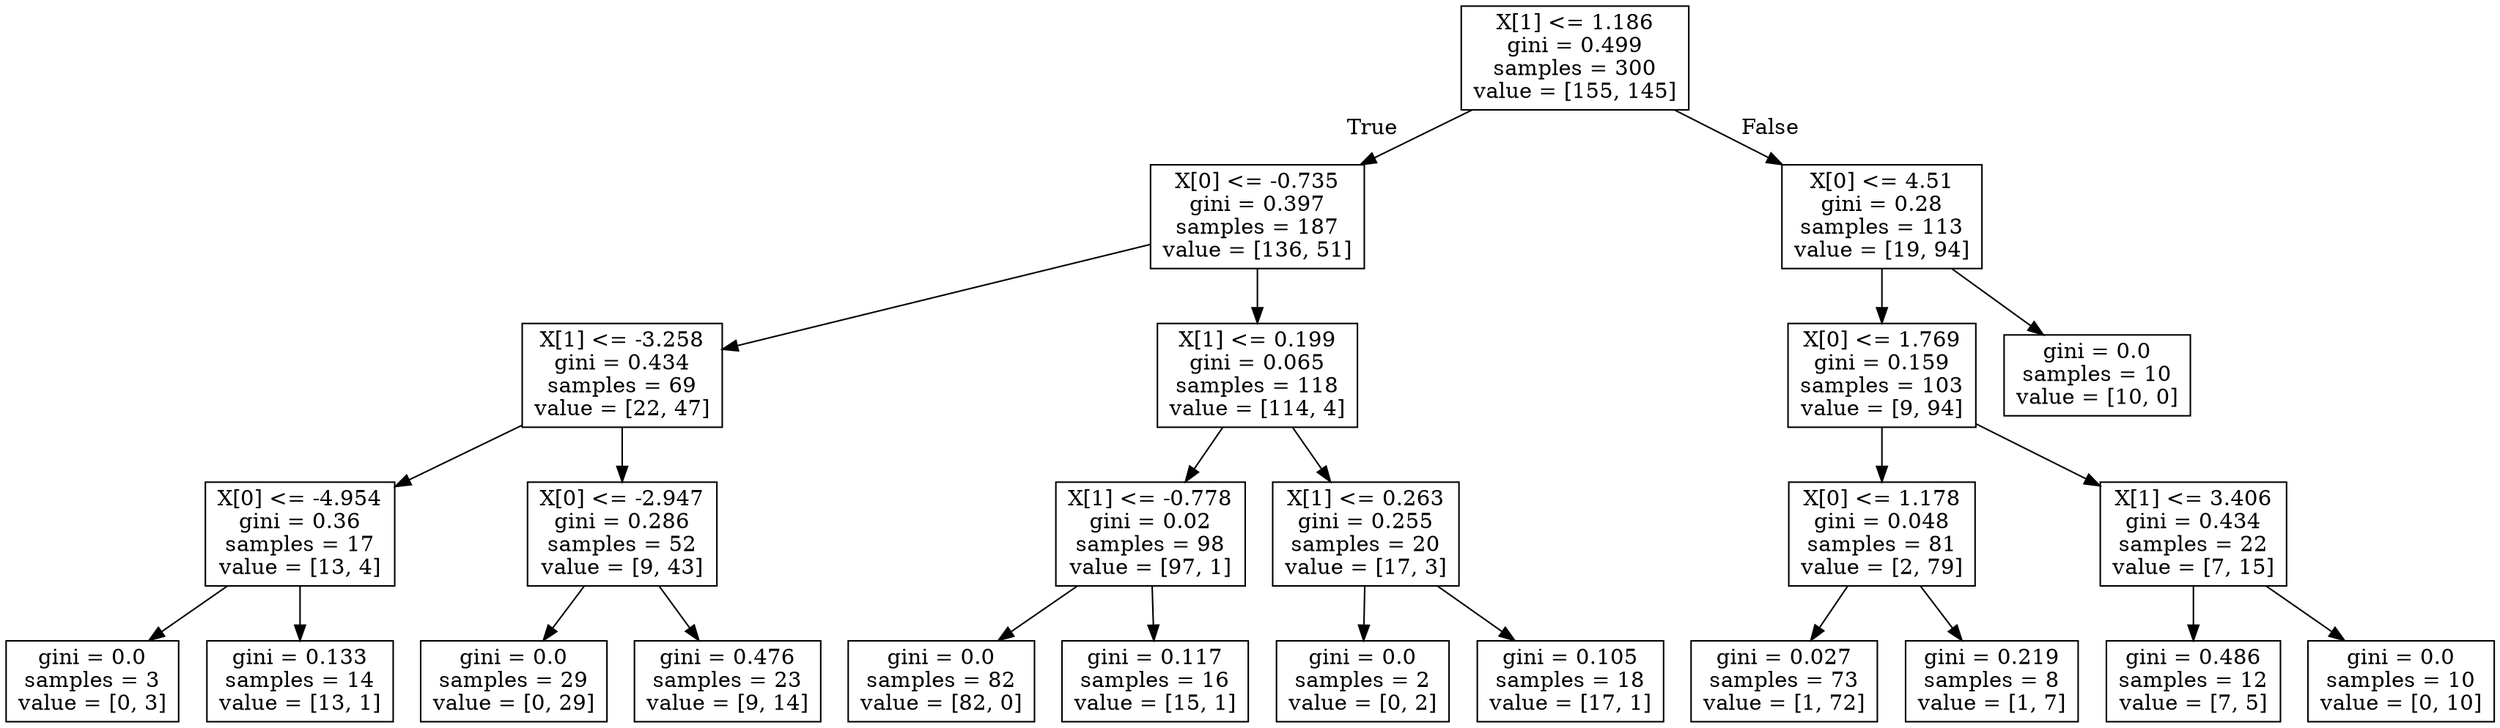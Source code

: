 digraph Tree {
node [shape=box] ;
0 [label="X[1] <= 1.186\ngini = 0.499\nsamples = 300\nvalue = [155, 145]"] ;
1 [label="X[0] <= -0.735\ngini = 0.397\nsamples = 187\nvalue = [136, 51]"] ;
0 -> 1 [labeldistance=2.5, labelangle=45, headlabel="True"] ;
2 [label="X[1] <= -3.258\ngini = 0.434\nsamples = 69\nvalue = [22, 47]"] ;
1 -> 2 ;
3 [label="X[0] <= -4.954\ngini = 0.36\nsamples = 17\nvalue = [13, 4]"] ;
2 -> 3 ;
4 [label="gini = 0.0\nsamples = 3\nvalue = [0, 3]"] ;
3 -> 4 ;
5 [label="gini = 0.133\nsamples = 14\nvalue = [13, 1]"] ;
3 -> 5 ;
6 [label="X[0] <= -2.947\ngini = 0.286\nsamples = 52\nvalue = [9, 43]"] ;
2 -> 6 ;
7 [label="gini = 0.0\nsamples = 29\nvalue = [0, 29]"] ;
6 -> 7 ;
8 [label="gini = 0.476\nsamples = 23\nvalue = [9, 14]"] ;
6 -> 8 ;
9 [label="X[1] <= 0.199\ngini = 0.065\nsamples = 118\nvalue = [114, 4]"] ;
1 -> 9 ;
10 [label="X[1] <= -0.778\ngini = 0.02\nsamples = 98\nvalue = [97, 1]"] ;
9 -> 10 ;
11 [label="gini = 0.0\nsamples = 82\nvalue = [82, 0]"] ;
10 -> 11 ;
12 [label="gini = 0.117\nsamples = 16\nvalue = [15, 1]"] ;
10 -> 12 ;
13 [label="X[1] <= 0.263\ngini = 0.255\nsamples = 20\nvalue = [17, 3]"] ;
9 -> 13 ;
14 [label="gini = 0.0\nsamples = 2\nvalue = [0, 2]"] ;
13 -> 14 ;
15 [label="gini = 0.105\nsamples = 18\nvalue = [17, 1]"] ;
13 -> 15 ;
16 [label="X[0] <= 4.51\ngini = 0.28\nsamples = 113\nvalue = [19, 94]"] ;
0 -> 16 [labeldistance=2.5, labelangle=-45, headlabel="False"] ;
17 [label="X[0] <= 1.769\ngini = 0.159\nsamples = 103\nvalue = [9, 94]"] ;
16 -> 17 ;
18 [label="X[0] <= 1.178\ngini = 0.048\nsamples = 81\nvalue = [2, 79]"] ;
17 -> 18 ;
19 [label="gini = 0.027\nsamples = 73\nvalue = [1, 72]"] ;
18 -> 19 ;
20 [label="gini = 0.219\nsamples = 8\nvalue = [1, 7]"] ;
18 -> 20 ;
21 [label="X[1] <= 3.406\ngini = 0.434\nsamples = 22\nvalue = [7, 15]"] ;
17 -> 21 ;
22 [label="gini = 0.486\nsamples = 12\nvalue = [7, 5]"] ;
21 -> 22 ;
23 [label="gini = 0.0\nsamples = 10\nvalue = [0, 10]"] ;
21 -> 23 ;
24 [label="gini = 0.0\nsamples = 10\nvalue = [10, 0]"] ;
16 -> 24 ;
}